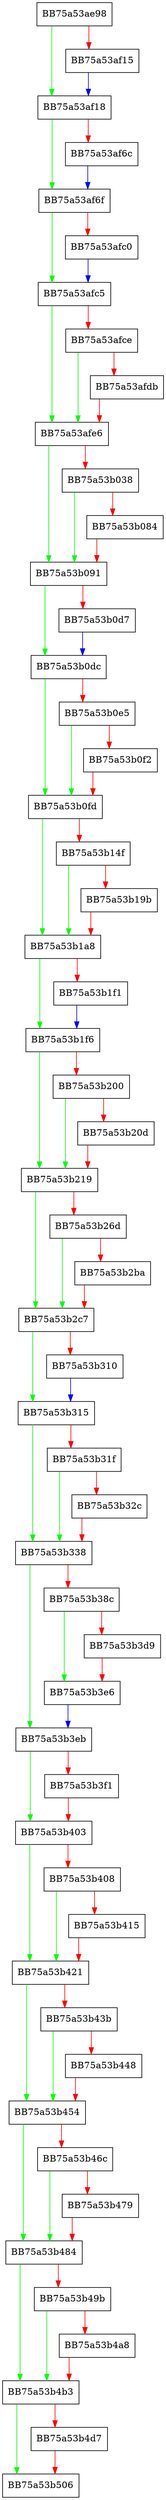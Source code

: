 digraph PopulateDylibAttributes {
  node [shape="box"];
  graph [splines=ortho];
  BB75a53ae98 -> BB75a53af18 [color="green"];
  BB75a53ae98 -> BB75a53af15 [color="red"];
  BB75a53af15 -> BB75a53af18 [color="blue"];
  BB75a53af18 -> BB75a53af6f [color="green"];
  BB75a53af18 -> BB75a53af6c [color="red"];
  BB75a53af6c -> BB75a53af6f [color="blue"];
  BB75a53af6f -> BB75a53afc5 [color="green"];
  BB75a53af6f -> BB75a53afc0 [color="red"];
  BB75a53afc0 -> BB75a53afc5 [color="blue"];
  BB75a53afc5 -> BB75a53afe6 [color="green"];
  BB75a53afc5 -> BB75a53afce [color="red"];
  BB75a53afce -> BB75a53afe6 [color="green"];
  BB75a53afce -> BB75a53afdb [color="red"];
  BB75a53afdb -> BB75a53afe6 [color="red"];
  BB75a53afe6 -> BB75a53b091 [color="green"];
  BB75a53afe6 -> BB75a53b038 [color="red"];
  BB75a53b038 -> BB75a53b091 [color="green"];
  BB75a53b038 -> BB75a53b084 [color="red"];
  BB75a53b084 -> BB75a53b091 [color="red"];
  BB75a53b091 -> BB75a53b0dc [color="green"];
  BB75a53b091 -> BB75a53b0d7 [color="red"];
  BB75a53b0d7 -> BB75a53b0dc [color="blue"];
  BB75a53b0dc -> BB75a53b0fd [color="green"];
  BB75a53b0dc -> BB75a53b0e5 [color="red"];
  BB75a53b0e5 -> BB75a53b0fd [color="green"];
  BB75a53b0e5 -> BB75a53b0f2 [color="red"];
  BB75a53b0f2 -> BB75a53b0fd [color="red"];
  BB75a53b0fd -> BB75a53b1a8 [color="green"];
  BB75a53b0fd -> BB75a53b14f [color="red"];
  BB75a53b14f -> BB75a53b1a8 [color="green"];
  BB75a53b14f -> BB75a53b19b [color="red"];
  BB75a53b19b -> BB75a53b1a8 [color="red"];
  BB75a53b1a8 -> BB75a53b1f6 [color="green"];
  BB75a53b1a8 -> BB75a53b1f1 [color="red"];
  BB75a53b1f1 -> BB75a53b1f6 [color="blue"];
  BB75a53b1f6 -> BB75a53b219 [color="green"];
  BB75a53b1f6 -> BB75a53b200 [color="red"];
  BB75a53b200 -> BB75a53b219 [color="green"];
  BB75a53b200 -> BB75a53b20d [color="red"];
  BB75a53b20d -> BB75a53b219 [color="red"];
  BB75a53b219 -> BB75a53b2c7 [color="green"];
  BB75a53b219 -> BB75a53b26d [color="red"];
  BB75a53b26d -> BB75a53b2c7 [color="green"];
  BB75a53b26d -> BB75a53b2ba [color="red"];
  BB75a53b2ba -> BB75a53b2c7 [color="red"];
  BB75a53b2c7 -> BB75a53b315 [color="green"];
  BB75a53b2c7 -> BB75a53b310 [color="red"];
  BB75a53b310 -> BB75a53b315 [color="blue"];
  BB75a53b315 -> BB75a53b338 [color="green"];
  BB75a53b315 -> BB75a53b31f [color="red"];
  BB75a53b31f -> BB75a53b338 [color="green"];
  BB75a53b31f -> BB75a53b32c [color="red"];
  BB75a53b32c -> BB75a53b338 [color="red"];
  BB75a53b338 -> BB75a53b3eb [color="green"];
  BB75a53b338 -> BB75a53b38c [color="red"];
  BB75a53b38c -> BB75a53b3e6 [color="green"];
  BB75a53b38c -> BB75a53b3d9 [color="red"];
  BB75a53b3d9 -> BB75a53b3e6 [color="red"];
  BB75a53b3e6 -> BB75a53b3eb [color="blue"];
  BB75a53b3eb -> BB75a53b403 [color="green"];
  BB75a53b3eb -> BB75a53b3f1 [color="red"];
  BB75a53b3f1 -> BB75a53b403 [color="red"];
  BB75a53b403 -> BB75a53b421 [color="green"];
  BB75a53b403 -> BB75a53b408 [color="red"];
  BB75a53b408 -> BB75a53b421 [color="green"];
  BB75a53b408 -> BB75a53b415 [color="red"];
  BB75a53b415 -> BB75a53b421 [color="red"];
  BB75a53b421 -> BB75a53b454 [color="green"];
  BB75a53b421 -> BB75a53b43b [color="red"];
  BB75a53b43b -> BB75a53b454 [color="green"];
  BB75a53b43b -> BB75a53b448 [color="red"];
  BB75a53b448 -> BB75a53b454 [color="red"];
  BB75a53b454 -> BB75a53b484 [color="green"];
  BB75a53b454 -> BB75a53b46c [color="red"];
  BB75a53b46c -> BB75a53b484 [color="green"];
  BB75a53b46c -> BB75a53b479 [color="red"];
  BB75a53b479 -> BB75a53b484 [color="red"];
  BB75a53b484 -> BB75a53b4b3 [color="green"];
  BB75a53b484 -> BB75a53b49b [color="red"];
  BB75a53b49b -> BB75a53b4b3 [color="green"];
  BB75a53b49b -> BB75a53b4a8 [color="red"];
  BB75a53b4a8 -> BB75a53b4b3 [color="red"];
  BB75a53b4b3 -> BB75a53b506 [color="green"];
  BB75a53b4b3 -> BB75a53b4d7 [color="red"];
  BB75a53b4d7 -> BB75a53b506 [color="red"];
}